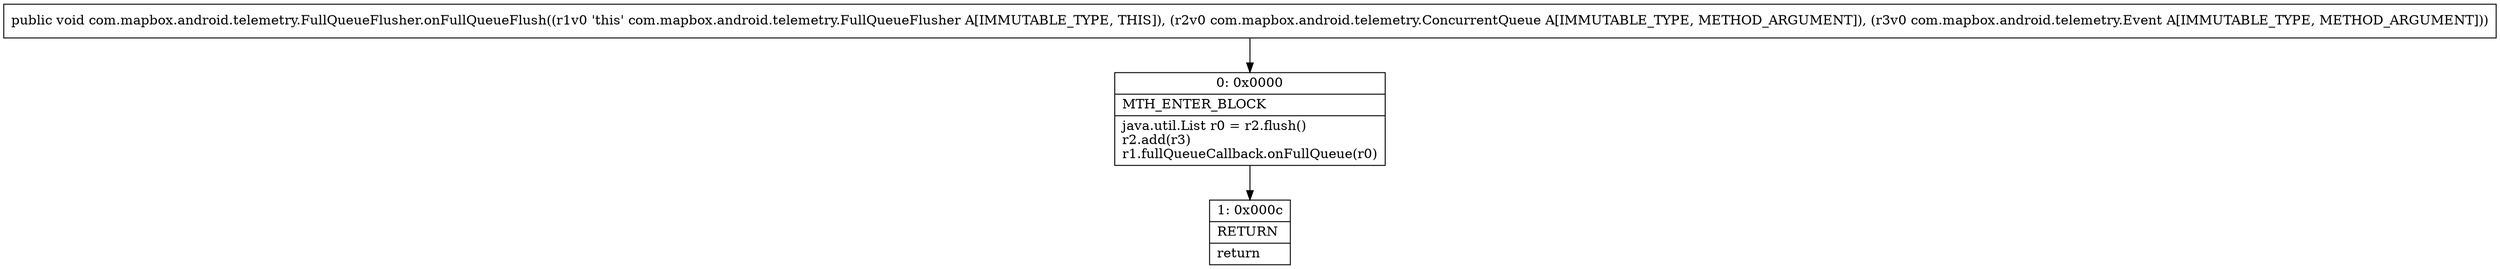 digraph "CFG forcom.mapbox.android.telemetry.FullQueueFlusher.onFullQueueFlush(Lcom\/mapbox\/android\/telemetry\/ConcurrentQueue;Lcom\/mapbox\/android\/telemetry\/Event;)V" {
Node_0 [shape=record,label="{0\:\ 0x0000|MTH_ENTER_BLOCK\l|java.util.List r0 = r2.flush()\lr2.add(r3)\lr1.fullQueueCallback.onFullQueue(r0)\l}"];
Node_1 [shape=record,label="{1\:\ 0x000c|RETURN\l|return\l}"];
MethodNode[shape=record,label="{public void com.mapbox.android.telemetry.FullQueueFlusher.onFullQueueFlush((r1v0 'this' com.mapbox.android.telemetry.FullQueueFlusher A[IMMUTABLE_TYPE, THIS]), (r2v0 com.mapbox.android.telemetry.ConcurrentQueue A[IMMUTABLE_TYPE, METHOD_ARGUMENT]), (r3v0 com.mapbox.android.telemetry.Event A[IMMUTABLE_TYPE, METHOD_ARGUMENT])) }"];
MethodNode -> Node_0;
Node_0 -> Node_1;
}

